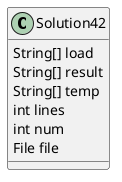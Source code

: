 @startuml
'https://plantuml.com/class-diagram

class Solution42 {
String[] load
String[] result
String[] temp
int lines
int num
File file
}

@enduml